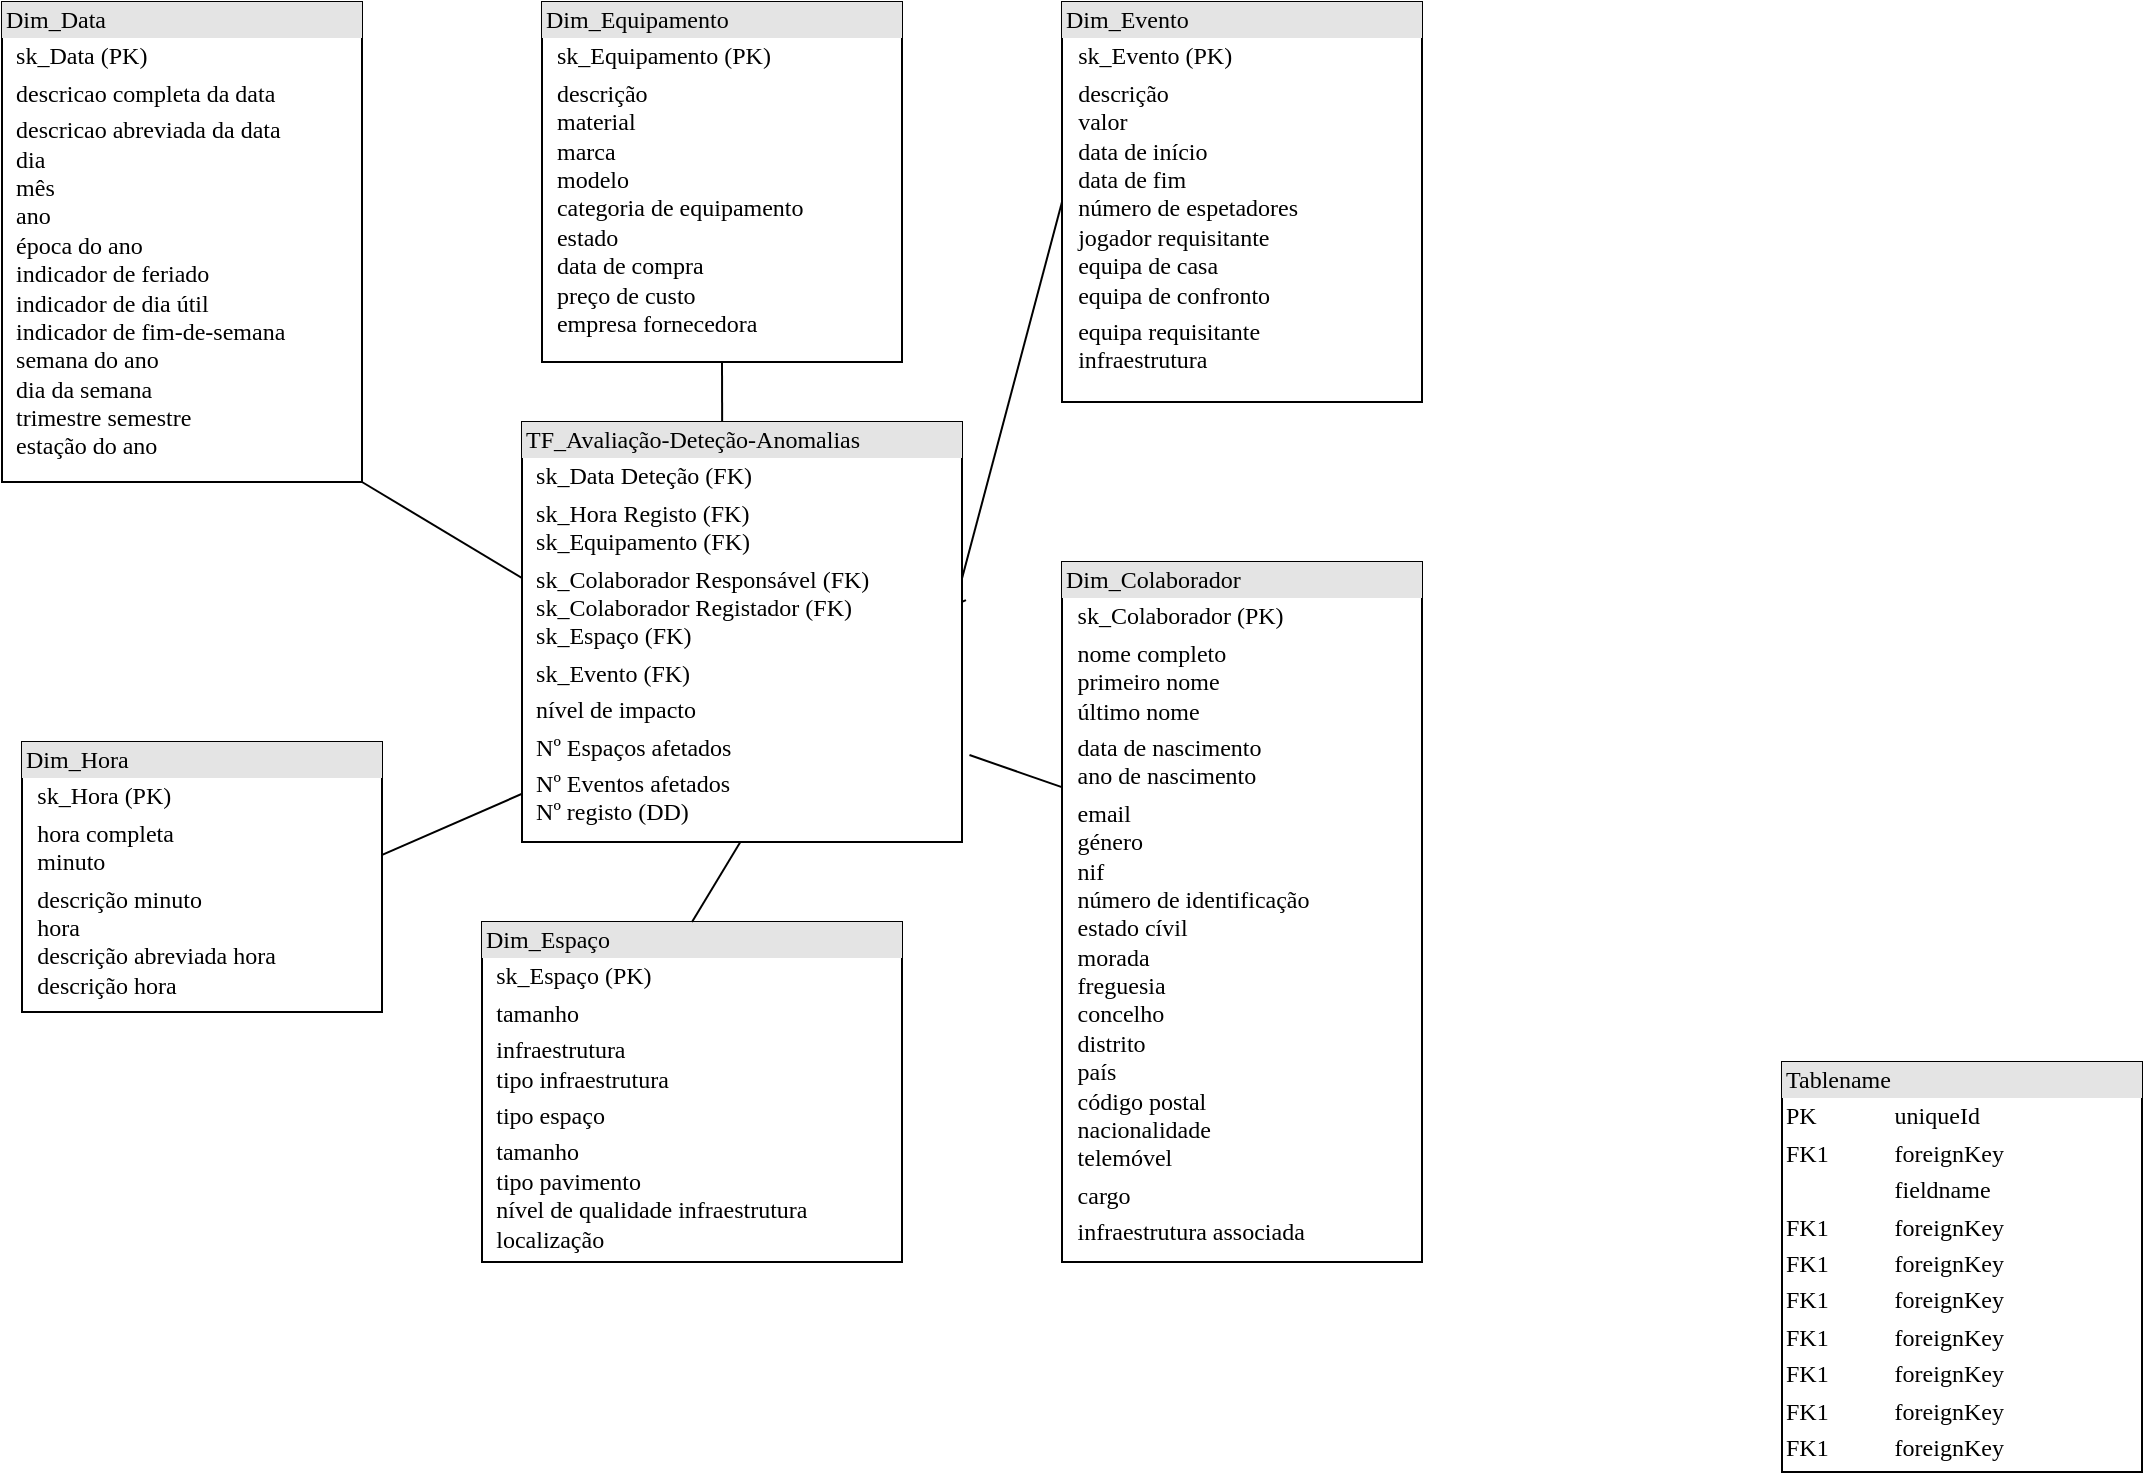 <mxfile version="20.7.4" type="github">
  <diagram name="Page-1" id="2ca16b54-16f6-2749-3443-fa8db7711227">
    <mxGraphModel dx="1561" dy="742" grid="1" gridSize="10" guides="1" tooltips="1" connect="1" arrows="1" fold="1" page="1" pageScale="1" pageWidth="1100" pageHeight="850" background="none" math="0" shadow="0">
      <root>
        <mxCell id="0" />
        <mxCell id="1" parent="0" />
        <mxCell id="2ed32ef02a7f4228-3" value="&lt;div style=&quot;box-sizing: border-box ; width: 100% ; background: #e4e4e4 ; padding: 2px&quot;&gt;Dim_Equipamento&lt;/div&gt;&lt;table style=&quot;width: 100% ; font-size: 1em&quot; cellpadding=&quot;2&quot; cellspacing=&quot;0&quot;&gt;&lt;tbody&gt;&lt;tr&gt;&lt;td&gt;&lt;br&gt;&lt;/td&gt;&lt;td&gt;sk_Equipamento (PK)&lt;/td&gt;&lt;/tr&gt;&lt;tr&gt;&lt;td&gt;&lt;br&gt;&lt;/td&gt;&lt;td&gt;descrição&lt;br&gt;material&lt;br&gt;marca&lt;br&gt;modelo&lt;br&gt;categoria de equipamento&lt;br&gt;estado&lt;br&gt;data de compra&lt;br&gt;preço de custo&lt;br&gt;empresa fornecedora&lt;/td&gt;&lt;/tr&gt;&lt;tr&gt;&lt;td&gt;&lt;/td&gt;&lt;td&gt;&lt;br&gt;&lt;/td&gt;&lt;/tr&gt;&lt;tr&gt;&lt;td&gt;&lt;br&gt;&lt;/td&gt;&lt;td&gt;&lt;br&gt;&lt;/td&gt;&lt;/tr&gt;&lt;/tbody&gt;&lt;/table&gt;" style="verticalAlign=top;align=left;overflow=fill;html=1;rounded=0;shadow=0;comic=0;labelBackgroundColor=none;strokeWidth=1;fontFamily=Verdana;fontSize=12" parent="1" vertex="1">
          <mxGeometry x="330" y="90" width="180" height="180" as="geometry" />
        </mxCell>
        <mxCell id="2ed32ef02a7f4228-6" value="&lt;div style=&quot;box-sizing: border-box ; width: 100% ; background: #e4e4e4 ; padding: 2px&quot;&gt;Tablename&lt;/div&gt;&lt;table style=&quot;width: 100% ; font-size: 1em&quot; cellpadding=&quot;2&quot; cellspacing=&quot;0&quot;&gt;&lt;tbody&gt;&lt;tr&gt;&lt;td&gt;PK&lt;/td&gt;&lt;td&gt;uniqueId&lt;/td&gt;&lt;/tr&gt;&lt;tr&gt;&lt;td&gt;FK1&lt;/td&gt;&lt;td&gt;foreignKey&lt;/td&gt;&lt;/tr&gt;&lt;tr&gt;&lt;td&gt;&lt;/td&gt;&lt;td&gt;fieldname&lt;/td&gt;&lt;/tr&gt;&lt;tr&gt;&lt;td&gt;FK1&lt;br&gt;&lt;/td&gt;&lt;td&gt;foreignKey&lt;br&gt;&lt;/td&gt;&lt;/tr&gt;&lt;tr&gt;&lt;td&gt;FK1&lt;br&gt;&lt;/td&gt;&lt;td&gt;foreignKey&lt;br&gt;&lt;/td&gt;&lt;/tr&gt;&lt;tr&gt;&lt;td&gt;FK1&lt;br&gt;&lt;/td&gt;&lt;td&gt;foreignKey&lt;br&gt;&lt;/td&gt;&lt;/tr&gt;&lt;tr&gt;&lt;td&gt;FK1&lt;br&gt;&lt;/td&gt;&lt;td&gt;foreignKey&lt;br&gt;&lt;/td&gt;&lt;/tr&gt;&lt;tr&gt;&lt;td&gt;FK1&lt;br&gt;&lt;/td&gt;&lt;td&gt;foreignKey&lt;br&gt;&lt;/td&gt;&lt;/tr&gt;&lt;tr&gt;&lt;td&gt;FK1&lt;br&gt;&lt;/td&gt;&lt;td&gt;foreignKey&lt;br&gt;&lt;/td&gt;&lt;/tr&gt;&lt;tr&gt;&lt;td&gt;FK1&lt;br&gt;&lt;/td&gt;&lt;td&gt;foreignKey&lt;br&gt;&lt;/td&gt;&lt;/tr&gt;&lt;/tbody&gt;&lt;/table&gt;" style="verticalAlign=top;align=left;overflow=fill;html=1;rounded=0;shadow=0;comic=0;labelBackgroundColor=none;strokeWidth=1;fontFamily=Verdana;fontSize=12" parent="1" vertex="1">
          <mxGeometry x="950" y="620" width="180" height="205" as="geometry" />
        </mxCell>
        <mxCell id="2ed32ef02a7f4228-7" value="&lt;div style=&quot;box-sizing: border-box ; width: 100% ; background: #e4e4e4 ; padding: 2px&quot;&gt;Dim_Data&lt;/div&gt;&lt;table style=&quot;width: 100% ; font-size: 1em&quot; cellpadding=&quot;2&quot; cellspacing=&quot;0&quot;&gt;&lt;tbody&gt;&lt;tr&gt;&lt;td&gt;&lt;br&gt;&lt;/td&gt;&lt;td&gt;sk_Data (PK)&lt;/td&gt;&lt;/tr&gt;&lt;tr&gt;&lt;td&gt;&lt;br&gt;&lt;/td&gt;&lt;td&gt;descricao completa da data&lt;/td&gt;&lt;/tr&gt;&lt;tr&gt;&lt;td&gt;&lt;/td&gt;&lt;td&gt;descricao abreviada da data&lt;br&gt;dia&lt;br&gt;mês&lt;br&gt;ano&lt;br&gt;época do ano&lt;br&gt;indicador de feriado&lt;br&gt;indicador de dia útil&lt;br&gt;indicador de fim-de-semana&lt;br&gt;semana do ano&lt;br&gt;dia da semana&lt;br&gt;trimestre semestre&lt;br&gt;estação do ano&lt;br&gt;&lt;/td&gt;&lt;/tr&gt;&lt;tr&gt;&lt;td&gt;&lt;br&gt;&lt;/td&gt;&lt;td&gt;&lt;br&gt;&lt;/td&gt;&lt;/tr&gt;&lt;tr&gt;&lt;td&gt;&lt;br&gt;&lt;/td&gt;&lt;td&gt;&lt;br&gt;&lt;/td&gt;&lt;/tr&gt;&lt;/tbody&gt;&lt;/table&gt;" style="verticalAlign=top;align=left;overflow=fill;html=1;rounded=0;shadow=0;comic=0;labelBackgroundColor=none;strokeWidth=1;fontFamily=Verdana;fontSize=12" parent="1" vertex="1">
          <mxGeometry x="60" y="90" width="180" height="240" as="geometry" />
        </mxCell>
        <mxCell id="2ed32ef02a7f4228-10" value="&lt;div style=&quot;box-sizing: border-box ; width: 100% ; background: #e4e4e4 ; padding: 2px&quot;&gt;Dim_Evento&lt;/div&gt;&lt;table style=&quot;width: 100% ; font-size: 1em&quot; cellpadding=&quot;2&quot; cellspacing=&quot;0&quot;&gt;&lt;tbody&gt;&lt;tr&gt;&lt;td&gt;&lt;br&gt;&lt;/td&gt;&lt;td&gt;sk_Evento (PK)&lt;/td&gt;&lt;/tr&gt;&lt;tr&gt;&lt;td&gt;&lt;br&gt;&lt;/td&gt;&lt;td&gt;descrição&lt;br&gt;valor&lt;br&gt;data de início&lt;br&gt;data de fim&lt;br&gt;número de espetadores&lt;br&gt;jogador requisitante&lt;br&gt;equipa de casa&lt;br&gt;equipa de confronto&lt;/td&gt;&lt;/tr&gt;&lt;tr&gt;&lt;td&gt;&lt;/td&gt;&lt;td&gt;equipa requisitante&lt;br&gt;infraestrutura&lt;br&gt;&lt;br&gt;&lt;br&gt;&lt;/td&gt;&lt;/tr&gt;&lt;/tbody&gt;&lt;/table&gt;" style="verticalAlign=top;align=left;overflow=fill;html=1;rounded=0;shadow=0;comic=0;labelBackgroundColor=none;strokeWidth=1;fontFamily=Verdana;fontSize=12" parent="1" vertex="1">
          <mxGeometry x="590" y="90" width="180" height="200" as="geometry" />
        </mxCell>
        <mxCell id="2ed32ef02a7f4228-12" value="&lt;div style=&quot;box-sizing: border-box ; width: 100% ; background: #e4e4e4 ; padding: 2px&quot;&gt;Dim_Espaço&lt;/div&gt;&lt;table style=&quot;width: 100% ; font-size: 1em&quot; cellpadding=&quot;2&quot; cellspacing=&quot;0&quot;&gt;&lt;tbody&gt;&lt;tr&gt;&lt;td&gt;&lt;br&gt;&lt;/td&gt;&lt;td&gt;sk_Espaço (PK)&lt;/td&gt;&lt;/tr&gt;&lt;tr&gt;&lt;td&gt;&lt;br&gt;&lt;/td&gt;&lt;td&gt;tamanho&lt;/td&gt;&lt;/tr&gt;&lt;tr&gt;&lt;td&gt;&lt;/td&gt;&lt;td&gt;infraestrutura&lt;br&gt;tipo infraestrutura&lt;/td&gt;&lt;/tr&gt;&lt;tr&gt;&lt;td&gt;&lt;br&gt;&lt;/td&gt;&lt;td&gt;tipo espaço&lt;/td&gt;&lt;/tr&gt;&lt;tr&gt;&lt;td&gt;&lt;br&gt;&lt;/td&gt;&lt;td&gt;tamanho&lt;br&gt;tipo pavimento&lt;br&gt;nível de qualidade infraestrutura&lt;br&gt;localização&lt;br&gt;&lt;br&gt;&lt;/td&gt;&lt;/tr&gt;&lt;tr&gt;&lt;td&gt;&lt;br&gt;&lt;/td&gt;&lt;td&gt;&lt;br&gt;&lt;/td&gt;&lt;/tr&gt;&lt;/tbody&gt;&lt;/table&gt;" style="verticalAlign=top;align=left;overflow=fill;html=1;rounded=0;shadow=0;comic=0;labelBackgroundColor=none;strokeWidth=1;fontFamily=Verdana;fontSize=12" parent="1" vertex="1">
          <mxGeometry x="300" y="550" width="210" height="170" as="geometry" />
        </mxCell>
        <mxCell id="zX2zO4BhKLjMzIpg4-RI-2" value="" style="endArrow=none;html=1;rounded=0;fontSize=12;startSize=14;endSize=14;sourcePerimeterSpacing=8;targetPerimeterSpacing=8;curved=1;exitX=1;exitY=1;exitDx=0;exitDy=0;entryX=1;entryY=1;entryDx=0;entryDy=0;" edge="1" parent="1" source="2ed32ef02a7f4228-8" target="2ed32ef02a7f4228-7">
          <mxGeometry width="50" height="50" relative="1" as="geometry">
            <mxPoint x="340" y="370" as="sourcePoint" />
            <mxPoint x="200" y="250" as="targetPoint" />
          </mxGeometry>
        </mxCell>
        <mxCell id="zX2zO4BhKLjMzIpg4-RI-5" value="" style="endArrow=none;html=1;rounded=0;fontSize=12;startSize=14;endSize=14;sourcePerimeterSpacing=8;targetPerimeterSpacing=8;curved=1;exitX=0.455;exitY=0.05;exitDx=0;exitDy=0;exitPerimeter=0;entryX=0.5;entryY=1;entryDx=0;entryDy=0;" edge="1" parent="1" source="2ed32ef02a7f4228-8" target="2ed32ef02a7f4228-3">
          <mxGeometry width="50" height="50" relative="1" as="geometry">
            <mxPoint x="420" y="270" as="sourcePoint" />
            <mxPoint x="470" y="220" as="targetPoint" />
          </mxGeometry>
        </mxCell>
        <mxCell id="zX2zO4BhKLjMzIpg4-RI-8" value="" style="endArrow=none;html=1;rounded=0;fontSize=12;startSize=14;endSize=14;sourcePerimeterSpacing=8;targetPerimeterSpacing=8;curved=1;exitX=0.5;exitY=0;exitDx=0;exitDy=0;entryX=0.727;entryY=0.6;entryDx=0;entryDy=0;entryPerimeter=0;" edge="1" parent="1" source="2ed32ef02a7f4228-12" target="2ed32ef02a7f4228-8">
          <mxGeometry width="50" height="50" relative="1" as="geometry">
            <mxPoint x="125" y="590" as="sourcePoint" />
            <mxPoint x="240" y="540" as="targetPoint" />
          </mxGeometry>
        </mxCell>
        <mxCell id="zX2zO4BhKLjMzIpg4-RI-9" value="" style="endArrow=none;html=1;rounded=0;fontSize=12;startSize=14;endSize=14;sourcePerimeterSpacing=8;targetPerimeterSpacing=8;curved=1;exitX=0.955;exitY=0.55;exitDx=0;exitDy=0;exitPerimeter=0;entryX=0;entryY=0.5;entryDx=0;entryDy=0;" edge="1" parent="1" source="2ed32ef02a7f4228-8" target="2ed32ef02a7f4228-10">
          <mxGeometry width="50" height="50" relative="1" as="geometry">
            <mxPoint x="560" y="425" as="sourcePoint" />
            <mxPoint x="721.882" y="400" as="targetPoint" />
          </mxGeometry>
        </mxCell>
        <mxCell id="zX2zO4BhKLjMzIpg4-RI-10" value="" style="endArrow=none;html=1;rounded=0;fontSize=12;startSize=14;endSize=14;sourcePerimeterSpacing=8;targetPerimeterSpacing=8;curved=1;exitX=0;exitY=1;exitDx=0;exitDy=0;entryX=1.009;entryY=0.424;entryDx=0;entryDy=0;entryPerimeter=0;" edge="1" parent="1" source="2ed32ef02a7f4228-11" target="2ed32ef02a7f4228-8">
          <mxGeometry width="50" height="50" relative="1" as="geometry">
            <mxPoint x="230" y="500" as="sourcePoint" />
            <mxPoint x="280" y="450" as="targetPoint" />
          </mxGeometry>
        </mxCell>
        <mxCell id="2ed32ef02a7f4228-8" value="&lt;div style=&quot;box-sizing: border-box ; width: 100% ; background: #e4e4e4 ; padding: 2px&quot;&gt;TF_Avaliação-Deteção-Anomalias&lt;/div&gt;&lt;table style=&quot;width: 100% ; font-size: 1em&quot; cellpadding=&quot;2&quot; cellspacing=&quot;0&quot;&gt;&lt;tbody&gt;&lt;tr&gt;&lt;td&gt;&lt;br&gt;&lt;/td&gt;&lt;td&gt;sk_Data Deteção (FK)&lt;/td&gt;&lt;/tr&gt;&lt;tr&gt;&lt;td&gt;&lt;br&gt;&lt;/td&gt;&lt;td&gt;sk_Hora Registo (FK)&lt;br&gt;sk_Equipamento (FK)&lt;/td&gt;&lt;/tr&gt;&lt;tr&gt;&lt;td&gt;&lt;/td&gt;&lt;td&gt;sk_Colaborador Responsável (FK)&lt;br&gt;sk_Colaborador Registador (FK)&lt;br&gt;sk_Espaço (FK)&lt;/td&gt;&lt;/tr&gt;&lt;tr&gt;&lt;td&gt;&lt;br&gt;&lt;/td&gt;&lt;td&gt;sk_Evento (FK)&lt;/td&gt;&lt;/tr&gt;&lt;tr&gt;&lt;td&gt;&lt;br&gt;&lt;/td&gt;&lt;td&gt;nível de impacto&lt;/td&gt;&lt;/tr&gt;&lt;tr&gt;&lt;td&gt;&lt;br&gt;&lt;/td&gt;&lt;td&gt;Nº Espaços afetados&lt;/td&gt;&lt;/tr&gt;&lt;tr&gt;&lt;td&gt;&lt;br&gt;&lt;/td&gt;&lt;td&gt;Nº Eventos afetados&lt;br&gt;Nº registo (DD)&lt;/td&gt;&lt;/tr&gt;&lt;tr&gt;&lt;td&gt;&lt;br&gt;&lt;/td&gt;&lt;td&gt;&lt;br&gt;&lt;/td&gt;&lt;/tr&gt;&lt;tr&gt;&lt;td&gt;&lt;br&gt;&lt;/td&gt;&lt;td&gt;&lt;br&gt;&lt;/td&gt;&lt;/tr&gt;&lt;tr&gt;&lt;td&gt;&lt;/td&gt;&lt;td&gt;&lt;br&gt;&lt;/td&gt;&lt;/tr&gt;&lt;tr&gt;&lt;td&gt;&lt;br&gt;&lt;/td&gt;&lt;td&gt;&lt;br&gt;&lt;/td&gt;&lt;/tr&gt;&lt;/tbody&gt;&lt;/table&gt;" style="verticalAlign=top;align=left;overflow=fill;html=1;rounded=0;shadow=0;comic=0;labelBackgroundColor=none;strokeWidth=1;fontFamily=Verdana;fontSize=12" parent="1" vertex="1">
          <mxGeometry x="320" y="300" width="220" height="210" as="geometry" />
        </mxCell>
        <mxCell id="2ed32ef02a7f4228-11" value="&lt;div style=&quot;box-sizing:border-box;width:100%;background:#e4e4e4;padding:2px;&quot;&gt;Dim_Hora&lt;/div&gt;&lt;table style=&quot;width:100%;font-size:1em;&quot; cellpadding=&quot;2&quot; cellspacing=&quot;0&quot;&gt;&lt;tbody&gt;&lt;tr&gt;&lt;td&gt;&lt;/td&gt;&lt;td&gt;sk_Hora (PK)&lt;/td&gt;&lt;/tr&gt;&lt;tr&gt;&lt;td&gt;&lt;br&gt;&lt;/td&gt;&lt;td&gt;hora completa&lt;br&gt;minuto&lt;/td&gt;&lt;/tr&gt;&lt;tr&gt;&lt;td&gt;&lt;/td&gt;&lt;td&gt;descrição minuto&lt;br&gt;hora&lt;br&gt;descrição abreviada hora&lt;br&gt;descrição hora&lt;br&gt;&lt;/td&gt;&lt;/tr&gt;&lt;/tbody&gt;&lt;/table&gt;" style="verticalAlign=top;align=left;overflow=fill;html=1;rounded=0;shadow=0;comic=0;labelBackgroundColor=none;strokeWidth=1;fontFamily=Verdana;fontSize=12" parent="1" vertex="1">
          <mxGeometry x="70" y="460" width="180" height="135" as="geometry" />
        </mxCell>
        <mxCell id="zX2zO4BhKLjMzIpg4-RI-15" value="" style="endArrow=none;html=1;rounded=0;fontSize=12;startSize=14;endSize=14;sourcePerimeterSpacing=8;targetPerimeterSpacing=8;curved=1;entryX=1;entryY=0.5;entryDx=0;entryDy=0;exitX=1.017;exitY=0.793;exitDx=0;exitDy=0;exitPerimeter=0;" edge="1" parent="1" source="2ed32ef02a7f4228-8" target="2ed32ef02a7f4228-2">
          <mxGeometry x="1" y="14" width="50" height="50" relative="1" as="geometry">
            <mxPoint x="540" y="500" as="sourcePoint" />
            <mxPoint x="580" y="630" as="targetPoint" />
            <mxPoint x="-4" y="14" as="offset" />
          </mxGeometry>
        </mxCell>
        <mxCell id="2ed32ef02a7f4228-2" value="&lt;div style=&quot;box-sizing: border-box ; width: 100% ; background: #e4e4e4 ; padding: 2px&quot;&gt;Dim_Colaborador&lt;/div&gt;&lt;table style=&quot;width: 100% ; font-size: 1em&quot; cellpadding=&quot;2&quot; cellspacing=&quot;0&quot;&gt;&lt;tbody&gt;&lt;tr&gt;&lt;td&gt;&lt;br&gt;&lt;/td&gt;&lt;td&gt;sk_Colaborador (PK)&lt;/td&gt;&lt;/tr&gt;&lt;tr&gt;&lt;td&gt;&lt;br&gt;&lt;/td&gt;&lt;td&gt;nome completo&lt;br&gt;primeiro nome&lt;br&gt;último nome&lt;/td&gt;&lt;/tr&gt;&lt;tr&gt;&lt;td&gt;&lt;/td&gt;&lt;td&gt;data de nascimento&lt;br&gt;ano de nascimento&lt;/td&gt;&lt;/tr&gt;&lt;tr&gt;&lt;td&gt;&lt;br&gt;&lt;/td&gt;&lt;td&gt;email&lt;br&gt;género&lt;br&gt;nif&lt;br&gt;número de identificação&lt;br&gt;estado cívil&lt;br&gt;morada&lt;br&gt;freguesia&lt;br&gt;concelho&lt;br&gt;distrito&lt;br&gt;país&lt;br&gt;código postal&lt;br&gt;nacionalidade&lt;br&gt;telemóvel&lt;/td&gt;&lt;/tr&gt;&lt;tr&gt;&lt;td&gt;&lt;br&gt;&lt;/td&gt;&lt;td&gt;cargo&lt;/td&gt;&lt;/tr&gt;&lt;tr&gt;&lt;td&gt;&lt;br&gt;&lt;/td&gt;&lt;td&gt;infraestrutura associada&lt;/td&gt;&lt;/tr&gt;&lt;/tbody&gt;&lt;/table&gt;" style="verticalAlign=top;align=left;overflow=fill;html=1;rounded=0;shadow=0;comic=0;labelBackgroundColor=none;strokeWidth=1;fontFamily=Verdana;fontSize=12" parent="1" vertex="1">
          <mxGeometry x="590" y="370" width="180" height="350" as="geometry" />
        </mxCell>
      </root>
    </mxGraphModel>
  </diagram>
</mxfile>
